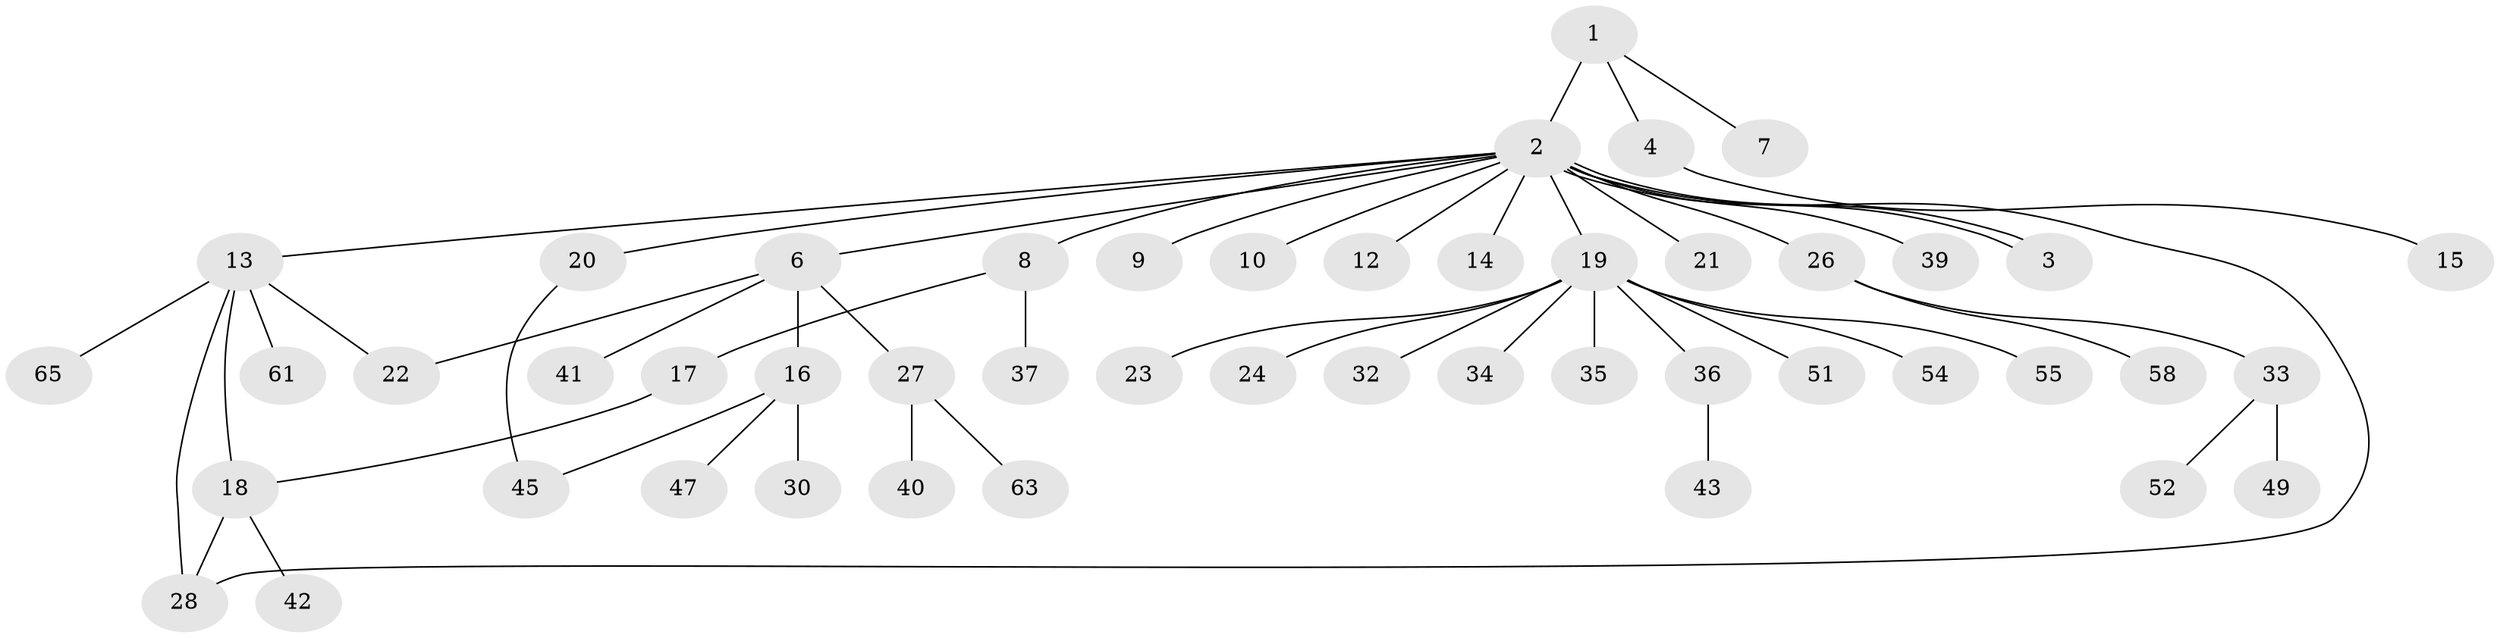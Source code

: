 // Generated by graph-tools (version 1.1) at 2025/52/02/27/25 19:52:00]
// undirected, 48 vertices, 53 edges
graph export_dot {
graph [start="1"]
  node [color=gray90,style=filled];
  1 [super="+69"];
  2 [super="+5"];
  3 [super="+57"];
  4;
  6 [super="+29"];
  7;
  8 [super="+11"];
  9;
  10 [super="+53"];
  12;
  13 [super="+50"];
  14;
  15 [super="+38"];
  16 [super="+59"];
  17;
  18 [super="+25"];
  19 [super="+31"];
  20;
  21;
  22;
  23 [super="+56"];
  24 [super="+44"];
  26 [super="+60"];
  27;
  28 [super="+66"];
  30;
  32;
  33 [super="+46"];
  34;
  35;
  36;
  37;
  39;
  40;
  41;
  42;
  43 [super="+48"];
  45 [super="+68"];
  47;
  49 [super="+64"];
  51;
  52;
  54 [super="+62"];
  55;
  58;
  61;
  63 [super="+67"];
  65;
  1 -- 2 [weight=2];
  1 -- 4;
  1 -- 7;
  2 -- 3;
  2 -- 3;
  2 -- 8;
  2 -- 13;
  2 -- 19;
  2 -- 20;
  2 -- 21;
  2 -- 39;
  2 -- 6;
  2 -- 9;
  2 -- 10;
  2 -- 12;
  2 -- 14;
  2 -- 26;
  2 -- 28;
  4 -- 15;
  6 -- 16;
  6 -- 22;
  6 -- 27;
  6 -- 41;
  8 -- 37;
  8 -- 17;
  13 -- 18;
  13 -- 22;
  13 -- 61;
  13 -- 28;
  13 -- 65;
  16 -- 30;
  16 -- 45;
  16 -- 47;
  17 -- 18;
  18 -- 28;
  18 -- 42;
  19 -- 23;
  19 -- 24;
  19 -- 34;
  19 -- 35;
  19 -- 36;
  19 -- 54;
  19 -- 55;
  19 -- 32;
  19 -- 51;
  20 -- 45;
  26 -- 33;
  26 -- 58;
  27 -- 40;
  27 -- 63;
  33 -- 49;
  33 -- 52;
  36 -- 43;
}
